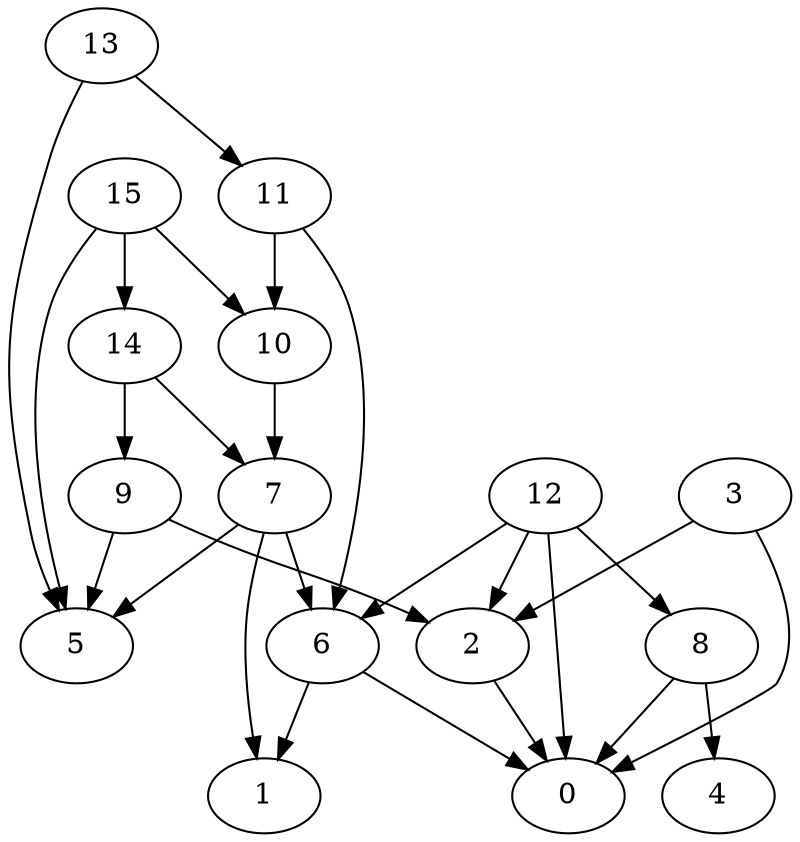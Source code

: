 digraph "Random_Nodes_16_Density_1.62_CCR_10.03_WeightType_Random" {
	graph ["Duplicate states"=0,
		GraphType=Random,
		"Max states in OPEN"=0,
		Modes="120000ms; topo-ordered tasks, ; Pruning: task equivalence, fixed order ready list, ; F-value: ; Optimisation: best schedule length (\
SL) optimisation on equal, ",
		NumberOfTasks=16,
		"Pruned using list schedule length"=3901,
		"States removed from OPEN"=0,
		TargetSystem="Homogeneous-2",
		"Time to schedule (ms)"=258,
		"Total idle time"=0,
		"Total schedule length"=58,
		"Total sequential time"=79,
		"Total states created"=13777
	];
	13	["Finish time"=16,
		Processor=0,
		"Start time"=12,
		Weight=4];
	11	["Finish time"=24,
		Processor=0,
		"Start time"=16,
		Weight=8];
	13 -> 11	[Weight=37];
	5	["Finish time"=46,
		Processor=0,
		"Start time"=38,
		Weight=8];
	13 -> 5	[Weight=21];
	15	["Finish time"=5,
		Processor=0,
		"Start time"=0,
		Weight=5];
	10	["Finish time"=27,
		Processor=0,
		"Start time"=24,
		Weight=3];
	15 -> 10	[Weight=11];
	14	["Finish time"=9,
		Processor=0,
		"Start time"=5,
		Weight=4];
	15 -> 14	[Weight=42];
	15 -> 5	[Weight=32];
	11 -> 10	[Weight=21];
	6	["Finish time"=53,
		Processor=0,
		"Start time"=46,
		Weight=7];
	11 -> 6	[Weight=42];
	7	["Finish time"=38,
		Processor=0,
		"Start time"=36,
		Weight=2];
	10 -> 7	[Weight=27];
	14 -> 7	[Weight=11];
	9	["Finish time"=12,
		Processor=0,
		"Start time"=9,
		Weight=3];
	14 -> 9	[Weight=11];
	12	["Finish time"=14,
		Processor=1,
		"Start time"=5,
		Weight=9];
	12 -> 6	[Weight=32];
	8	["Finish time"=17,
		Processor=1,
		"Start time"=14,
		Weight=3];
	12 -> 8	[Weight=11];
	2	["Finish time"=36,
		Processor=0,
		"Start time"=27,
		Weight=9];
	12 -> 2	[Weight=11];
	0	["Finish time"=58,
		Processor=0,
		"Start time"=56,
		Weight=2];
	12 -> 0	[Weight=42];
	7 -> 6	[Weight=32];
	7 -> 5	[Weight=53];
	1	["Finish time"=56,
		Processor=0,
		"Start time"=53,
		Weight=3];
	7 -> 1	[Weight=37];
	9 -> 2	[Weight=32];
	9 -> 5	[Weight=53];
	6 -> 1	[Weight=53];
	6 -> 0	[Weight=53];
	3	["Finish time"=5,
		Processor=1,
		"Start time"=0,
		Weight=5];
	3 -> 2	[Weight=11];
	3 -> 0	[Weight=21];
	4	["Finish time"=21,
		Processor=1,
		"Start time"=17,
		Weight=4];
	8 -> 4	[Weight=48];
	8 -> 0	[Weight=16];
	2 -> 0	[Weight=32];
}
